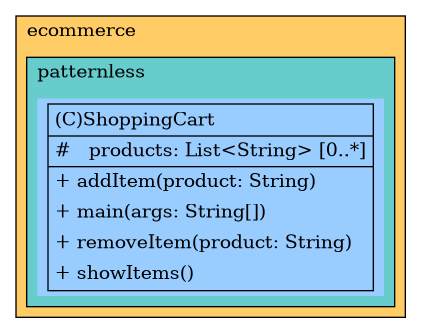 @startuml
/' diagram meta data start
config=StructureConfiguration;
{
  "projectClassification": {
    "searchMode": "OpenProject", // OpenProject, AllProjects
    "includedProjects": "",
    "pathEndKeywords": "*.impl",
    "isClientPath": "",
    "isClientName": "",
    "isTestPath": "",
    "isTestName": "",
    "isMappingPath": "",
    "isMappingName": "",
    "isDataAccessPath": "",
    "isDataAccessName": "",
    "isDataStructurePath": "",
    "isDataStructureName": "",
    "isInterfaceStructuresPath": "",
    "isInterfaceStructuresName": "",
    "isEntryPointPath": "",
    "isEntryPointName": "",
    "treatFinalFieldsAsMandatory": false
  },
  "graphRestriction": {
    "classPackageExcludeFilter": "",
    "classPackageIncludeFilter": "",
    "classNameExcludeFilter": "",
    "classNameIncludeFilter": "",
    "methodNameExcludeFilter": "",
    "methodNameIncludeFilter": "",
    "removeByInheritance": "", // inheritance/annotation based filtering is done in a second step
    "removeByAnnotation": "",
    "removeByClassPackage": "", // cleanup the graph after inheritance/annotation based filtering is done
    "removeByClassName": "",
    "cutMappings": false,
    "cutEnum": true,
    "cutTests": true,
    "cutClient": true,
    "cutDataAccess": false,
    "cutInterfaceStructures": false,
    "cutDataStructures": false,
    "cutGetterAndSetter": true,
    "cutConstructors": true
  },
  "graphTraversal": {
    "forwardDepth": 6,
    "backwardDepth": 6,
    "classPackageExcludeFilter": "",
    "classPackageIncludeFilter": "",
    "classNameExcludeFilter": "",
    "classNameIncludeFilter": "",
    "methodNameExcludeFilter": "",
    "methodNameIncludeFilter": "",
    "hideMappings": false,
    "hideDataStructures": false,
    "hidePrivateMethods": true,
    "hideInterfaceCalls": true, // indirection: implementation -> interface (is hidden) -> implementation
    "onlyShowApplicationEntryPoints": false, // root node is included
    "useMethodCallsForStructureDiagram": "ForwardOnly" // ForwardOnly, BothDirections, No
  },
  "details": {
    "aggregation": "GroupByClass", // ByClass, GroupByClass, None
    "showClassGenericTypes": true,
    "showMethods": true,
    "showMethodParameterNames": true,
    "showMethodParameterTypes": true,
    "showMethodReturnType": true,
    "showPackageLevels": 2,
    "showDetailedClassStructure": true
  },
  "rootClass": "org.ecommerce.patternless.ShoppingCart",
  "extensionCallbackMethod": "" // qualified.class.name#methodName - signature: public static String method(String)
}
diagram meta data end '/

digraph g {
    rankdir="TB"
    splines=polyline

    // Nodes
    subgraph cluster_1528280640 {
        label=ecommerce
        labeljust=l
        fillcolor="#FFCC66"
        style=filled
        node [style=filled, fillcolor="#FFD699", shape=box]

        subgraph cluster_913265275 {
            label=patternless
            labeljust=l
            fillcolor="#66CCCC"
            style=filled
            node [style=filled, fillcolor="#99CCFF"]

            ShoppingCart972126479[
                label=<<TABLE BORDER="1" CELLBORDER="0" CELLPADDING="4" CELLSPACING="0">
                <TR><TD ALIGN="LEFT" >(C)ShoppingCart</TD></TR>
                <HR/>
                <TR><TD ALIGN="LEFT" >#   products: List&lt;String&gt; [0..*]</TD></TR>
                <HR/>
                <TR><TD ALIGN="LEFT" >+ addItem(product: String)</TD></TR>
                <TR><TD ALIGN="LEFT" >+ main(args: String[])</TD></TR>
                <TR><TD ALIGN="LEFT" >+ removeItem(product: String)</TD></TR>
                <TR><TD ALIGN="LEFT" >+ showItems()</TD></TR>
                </TABLE>>
                shape=plaintext
            ];
        }
    }

    // Edges

}
@enduml
